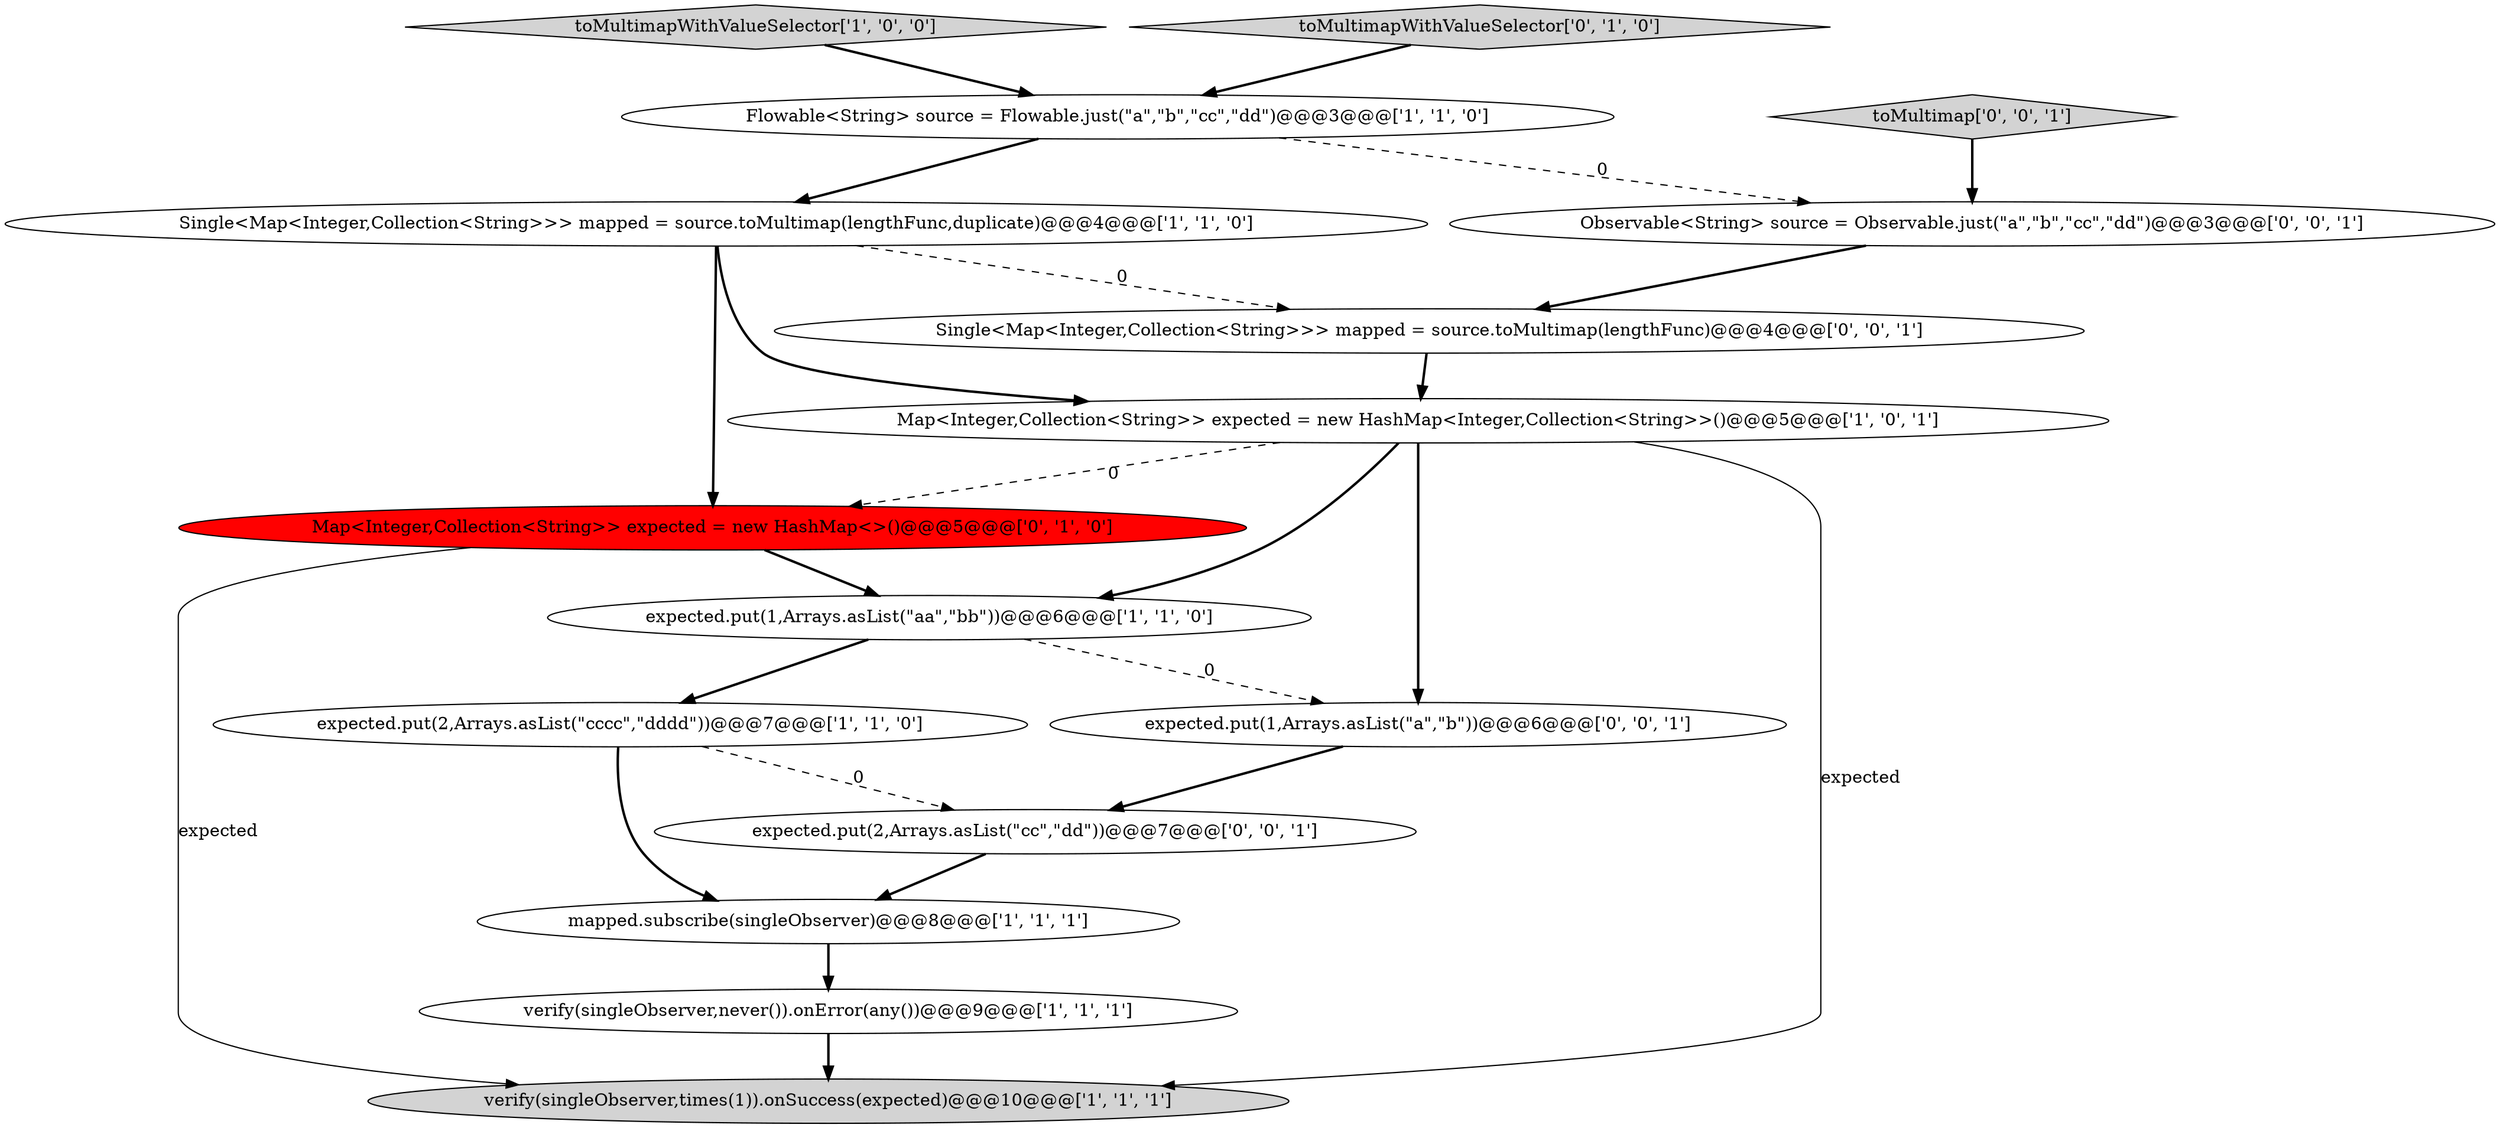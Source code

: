 digraph {
2 [style = filled, label = "expected.put(2,Arrays.asList(\"cccc\",\"dddd\"))@@@7@@@['1', '1', '0']", fillcolor = white, shape = ellipse image = "AAA0AAABBB1BBB"];
3 [style = filled, label = "verify(singleObserver,times(1)).onSuccess(expected)@@@10@@@['1', '1', '1']", fillcolor = lightgray, shape = ellipse image = "AAA0AAABBB1BBB"];
7 [style = filled, label = "mapped.subscribe(singleObserver)@@@8@@@['1', '1', '1']", fillcolor = white, shape = ellipse image = "AAA0AAABBB1BBB"];
5 [style = filled, label = "toMultimapWithValueSelector['1', '0', '0']", fillcolor = lightgray, shape = diamond image = "AAA0AAABBB1BBB"];
8 [style = filled, label = "Single<Map<Integer,Collection<String>>> mapped = source.toMultimap(lengthFunc,duplicate)@@@4@@@['1', '1', '0']", fillcolor = white, shape = ellipse image = "AAA0AAABBB1BBB"];
10 [style = filled, label = "Map<Integer,Collection<String>> expected = new HashMap<>()@@@5@@@['0', '1', '0']", fillcolor = red, shape = ellipse image = "AAA1AAABBB2BBB"];
11 [style = filled, label = "Observable<String> source = Observable.just(\"a\",\"b\",\"cc\",\"dd\")@@@3@@@['0', '0', '1']", fillcolor = white, shape = ellipse image = "AAA0AAABBB3BBB"];
15 [style = filled, label = "expected.put(2,Arrays.asList(\"cc\",\"dd\"))@@@7@@@['0', '0', '1']", fillcolor = white, shape = ellipse image = "AAA0AAABBB3BBB"];
9 [style = filled, label = "toMultimapWithValueSelector['0', '1', '0']", fillcolor = lightgray, shape = diamond image = "AAA0AAABBB2BBB"];
4 [style = filled, label = "Flowable<String> source = Flowable.just(\"a\",\"b\",\"cc\",\"dd\")@@@3@@@['1', '1', '0']", fillcolor = white, shape = ellipse image = "AAA0AAABBB1BBB"];
12 [style = filled, label = "toMultimap['0', '0', '1']", fillcolor = lightgray, shape = diamond image = "AAA0AAABBB3BBB"];
14 [style = filled, label = "Single<Map<Integer,Collection<String>>> mapped = source.toMultimap(lengthFunc)@@@4@@@['0', '0', '1']", fillcolor = white, shape = ellipse image = "AAA0AAABBB3BBB"];
1 [style = filled, label = "verify(singleObserver,never()).onError(any())@@@9@@@['1', '1', '1']", fillcolor = white, shape = ellipse image = "AAA0AAABBB1BBB"];
6 [style = filled, label = "Map<Integer,Collection<String>> expected = new HashMap<Integer,Collection<String>>()@@@5@@@['1', '0', '1']", fillcolor = white, shape = ellipse image = "AAA0AAABBB1BBB"];
0 [style = filled, label = "expected.put(1,Arrays.asList(\"aa\",\"bb\"))@@@6@@@['1', '1', '0']", fillcolor = white, shape = ellipse image = "AAA0AAABBB1BBB"];
13 [style = filled, label = "expected.put(1,Arrays.asList(\"a\",\"b\"))@@@6@@@['0', '0', '1']", fillcolor = white, shape = ellipse image = "AAA0AAABBB3BBB"];
8->10 [style = bold, label=""];
7->1 [style = bold, label=""];
15->7 [style = bold, label=""];
11->14 [style = bold, label=""];
9->4 [style = bold, label=""];
0->2 [style = bold, label=""];
12->11 [style = bold, label=""];
1->3 [style = bold, label=""];
8->6 [style = bold, label=""];
6->0 [style = bold, label=""];
8->14 [style = dashed, label="0"];
6->10 [style = dashed, label="0"];
2->15 [style = dashed, label="0"];
6->3 [style = solid, label="expected"];
10->3 [style = solid, label="expected"];
6->13 [style = bold, label=""];
10->0 [style = bold, label=""];
5->4 [style = bold, label=""];
0->13 [style = dashed, label="0"];
4->8 [style = bold, label=""];
13->15 [style = bold, label=""];
2->7 [style = bold, label=""];
4->11 [style = dashed, label="0"];
14->6 [style = bold, label=""];
}
